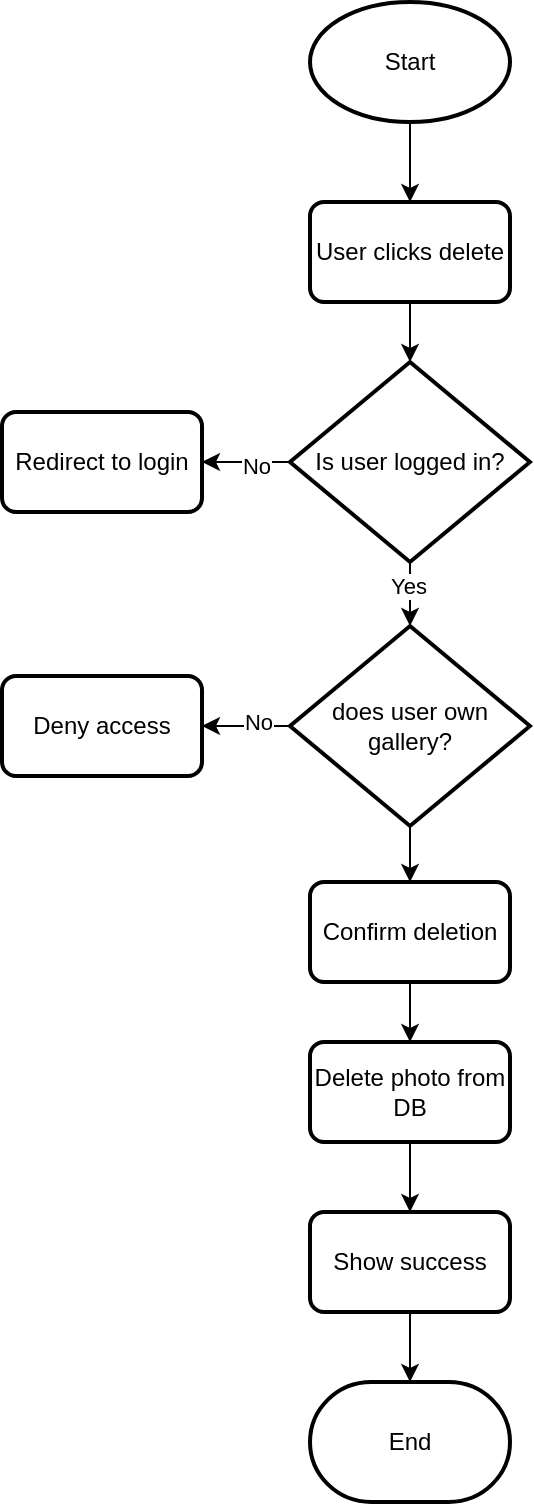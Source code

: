 <mxfile version="27.0.9">
  <diagram id="C5RBs43oDa-KdzZeNtuy" name="Page-1">
    <mxGraphModel dx="1426" dy="841" grid="1" gridSize="10" guides="1" tooltips="1" connect="1" arrows="1" fold="1" page="1" pageScale="1" pageWidth="827" pageHeight="1169" math="0" shadow="0">
      <root>
        <mxCell id="WIyWlLk6GJQsqaUBKTNV-0" />
        <mxCell id="WIyWlLk6GJQsqaUBKTNV-1" parent="WIyWlLk6GJQsqaUBKTNV-0" />
        <mxCell id="gvsxq40w_VTdR0jsHKIa-58" style="edgeStyle=orthogonalEdgeStyle;rounded=0;orthogonalLoop=1;jettySize=auto;html=1;entryX=0.5;entryY=0;entryDx=0;entryDy=0;" edge="1" parent="WIyWlLk6GJQsqaUBKTNV-1" source="gvsxq40w_VTdR0jsHKIa-0" target="gvsxq40w_VTdR0jsHKIa-57">
          <mxGeometry relative="1" as="geometry" />
        </mxCell>
        <mxCell id="gvsxq40w_VTdR0jsHKIa-0" value="Start" style="strokeWidth=2;html=1;shape=mxgraph.flowchart.start_1;whiteSpace=wrap;" vertex="1" parent="WIyWlLk6GJQsqaUBKTNV-1">
          <mxGeometry x="364" y="20" width="100" height="60" as="geometry" />
        </mxCell>
        <mxCell id="gvsxq40w_VTdR0jsHKIa-17" value="End" style="strokeWidth=2;html=1;shape=mxgraph.flowchart.terminator;whiteSpace=wrap;" vertex="1" parent="WIyWlLk6GJQsqaUBKTNV-1">
          <mxGeometry x="364" y="710" width="100" height="60" as="geometry" />
        </mxCell>
        <mxCell id="gvsxq40w_VTdR0jsHKIa-22" style="edgeStyle=orthogonalEdgeStyle;rounded=0;orthogonalLoop=1;jettySize=auto;html=1;entryX=1;entryY=0.5;entryDx=0;entryDy=0;" edge="1" parent="WIyWlLk6GJQsqaUBKTNV-1" source="gvsxq40w_VTdR0jsHKIa-19" target="gvsxq40w_VTdR0jsHKIa-21">
          <mxGeometry relative="1" as="geometry" />
        </mxCell>
        <mxCell id="gvsxq40w_VTdR0jsHKIa-23" value="No" style="edgeLabel;html=1;align=center;verticalAlign=middle;resizable=0;points=[];" vertex="1" connectable="0" parent="gvsxq40w_VTdR0jsHKIa-22">
          <mxGeometry x="-0.222" y="2" relative="1" as="geometry">
            <mxPoint as="offset" />
          </mxGeometry>
        </mxCell>
        <mxCell id="gvsxq40w_VTdR0jsHKIa-19" value="Is user logged in?" style="strokeWidth=2;html=1;shape=mxgraph.flowchart.decision;whiteSpace=wrap;" vertex="1" parent="WIyWlLk6GJQsqaUBKTNV-1">
          <mxGeometry x="354" y="200" width="120" height="100" as="geometry" />
        </mxCell>
        <mxCell id="gvsxq40w_VTdR0jsHKIa-20" style="edgeStyle=orthogonalEdgeStyle;rounded=0;orthogonalLoop=1;jettySize=auto;html=1;entryX=0.5;entryY=0;entryDx=0;entryDy=0;entryPerimeter=0;" edge="1" parent="WIyWlLk6GJQsqaUBKTNV-1" target="gvsxq40w_VTdR0jsHKIa-19">
          <mxGeometry relative="1" as="geometry">
            <mxPoint x="414" y="170" as="sourcePoint" />
          </mxGeometry>
        </mxCell>
        <mxCell id="gvsxq40w_VTdR0jsHKIa-21" value="Redirect to login" style="rounded=1;whiteSpace=wrap;html=1;absoluteArcSize=1;arcSize=14;strokeWidth=2;" vertex="1" parent="WIyWlLk6GJQsqaUBKTNV-1">
          <mxGeometry x="210" y="225" width="100" height="50" as="geometry" />
        </mxCell>
        <mxCell id="gvsxq40w_VTdR0jsHKIa-51" style="edgeStyle=orthogonalEdgeStyle;rounded=0;orthogonalLoop=1;jettySize=auto;html=1;" edge="1" parent="WIyWlLk6GJQsqaUBKTNV-1" source="gvsxq40w_VTdR0jsHKIa-26" target="gvsxq40w_VTdR0jsHKIa-50">
          <mxGeometry relative="1" as="geometry" />
        </mxCell>
        <mxCell id="gvsxq40w_VTdR0jsHKIa-26" value="Confirm deletion" style="rounded=1;whiteSpace=wrap;html=1;absoluteArcSize=1;arcSize=14;strokeWidth=2;" vertex="1" parent="WIyWlLk6GJQsqaUBKTNV-1">
          <mxGeometry x="364" y="460" width="100" height="50" as="geometry" />
        </mxCell>
        <mxCell id="gvsxq40w_VTdR0jsHKIa-47" style="edgeStyle=orthogonalEdgeStyle;rounded=0;orthogonalLoop=1;jettySize=auto;html=1;entryX=1;entryY=0.5;entryDx=0;entryDy=0;" edge="1" parent="WIyWlLk6GJQsqaUBKTNV-1" source="gvsxq40w_VTdR0jsHKIa-39" target="gvsxq40w_VTdR0jsHKIa-45">
          <mxGeometry relative="1" as="geometry" />
        </mxCell>
        <mxCell id="gvsxq40w_VTdR0jsHKIa-48" value="No" style="edgeLabel;html=1;align=center;verticalAlign=middle;resizable=0;points=[];" vertex="1" connectable="0" parent="gvsxq40w_VTdR0jsHKIa-47">
          <mxGeometry x="-0.273" y="-2" relative="1" as="geometry">
            <mxPoint as="offset" />
          </mxGeometry>
        </mxCell>
        <mxCell id="gvsxq40w_VTdR0jsHKIa-49" style="edgeStyle=orthogonalEdgeStyle;rounded=0;orthogonalLoop=1;jettySize=auto;html=1;entryX=0.5;entryY=0;entryDx=0;entryDy=0;" edge="1" parent="WIyWlLk6GJQsqaUBKTNV-1" source="gvsxq40w_VTdR0jsHKIa-39" target="gvsxq40w_VTdR0jsHKIa-26">
          <mxGeometry relative="1" as="geometry" />
        </mxCell>
        <mxCell id="gvsxq40w_VTdR0jsHKIa-39" value="does user own gallery?" style="strokeWidth=2;html=1;shape=mxgraph.flowchart.decision;whiteSpace=wrap;" vertex="1" parent="WIyWlLk6GJQsqaUBKTNV-1">
          <mxGeometry x="354" y="332" width="120" height="100" as="geometry" />
        </mxCell>
        <mxCell id="gvsxq40w_VTdR0jsHKIa-43" style="edgeStyle=orthogonalEdgeStyle;rounded=0;orthogonalLoop=1;jettySize=auto;html=1;entryX=0.5;entryY=0;entryDx=0;entryDy=0;entryPerimeter=0;" edge="1" parent="WIyWlLk6GJQsqaUBKTNV-1" source="gvsxq40w_VTdR0jsHKIa-19" target="gvsxq40w_VTdR0jsHKIa-39">
          <mxGeometry relative="1" as="geometry" />
        </mxCell>
        <mxCell id="gvsxq40w_VTdR0jsHKIa-44" value="Yes" style="edgeLabel;html=1;align=center;verticalAlign=middle;resizable=0;points=[];" vertex="1" connectable="0" parent="gvsxq40w_VTdR0jsHKIa-43">
          <mxGeometry x="0.167" y="-1" relative="1" as="geometry">
            <mxPoint as="offset" />
          </mxGeometry>
        </mxCell>
        <mxCell id="gvsxq40w_VTdR0jsHKIa-45" value="Deny access" style="rounded=1;whiteSpace=wrap;html=1;absoluteArcSize=1;arcSize=14;strokeWidth=2;" vertex="1" parent="WIyWlLk6GJQsqaUBKTNV-1">
          <mxGeometry x="210" y="357" width="100" height="50" as="geometry" />
        </mxCell>
        <mxCell id="gvsxq40w_VTdR0jsHKIa-53" style="edgeStyle=orthogonalEdgeStyle;rounded=0;orthogonalLoop=1;jettySize=auto;html=1;entryX=0.5;entryY=0;entryDx=0;entryDy=0;" edge="1" parent="WIyWlLk6GJQsqaUBKTNV-1" source="gvsxq40w_VTdR0jsHKIa-50">
          <mxGeometry relative="1" as="geometry">
            <mxPoint x="414" y="625" as="targetPoint" />
          </mxGeometry>
        </mxCell>
        <mxCell id="gvsxq40w_VTdR0jsHKIa-50" value="Delete photo from DB" style="rounded=1;whiteSpace=wrap;html=1;absoluteArcSize=1;arcSize=14;strokeWidth=2;" vertex="1" parent="WIyWlLk6GJQsqaUBKTNV-1">
          <mxGeometry x="364" y="540" width="100" height="50" as="geometry" />
        </mxCell>
        <mxCell id="gvsxq40w_VTdR0jsHKIa-54" value="Show success" style="rounded=1;whiteSpace=wrap;html=1;absoluteArcSize=1;arcSize=14;strokeWidth=2;" vertex="1" parent="WIyWlLk6GJQsqaUBKTNV-1">
          <mxGeometry x="364" y="625" width="100" height="50" as="geometry" />
        </mxCell>
        <mxCell id="gvsxq40w_VTdR0jsHKIa-56" style="edgeStyle=orthogonalEdgeStyle;rounded=0;orthogonalLoop=1;jettySize=auto;html=1;entryX=0.5;entryY=0;entryDx=0;entryDy=0;entryPerimeter=0;" edge="1" parent="WIyWlLk6GJQsqaUBKTNV-1" source="gvsxq40w_VTdR0jsHKIa-54" target="gvsxq40w_VTdR0jsHKIa-17">
          <mxGeometry relative="1" as="geometry" />
        </mxCell>
        <mxCell id="gvsxq40w_VTdR0jsHKIa-57" value="User clicks delete" style="rounded=1;whiteSpace=wrap;html=1;absoluteArcSize=1;arcSize=14;strokeWidth=2;" vertex="1" parent="WIyWlLk6GJQsqaUBKTNV-1">
          <mxGeometry x="364" y="120" width="100" height="50" as="geometry" />
        </mxCell>
      </root>
    </mxGraphModel>
  </diagram>
</mxfile>

